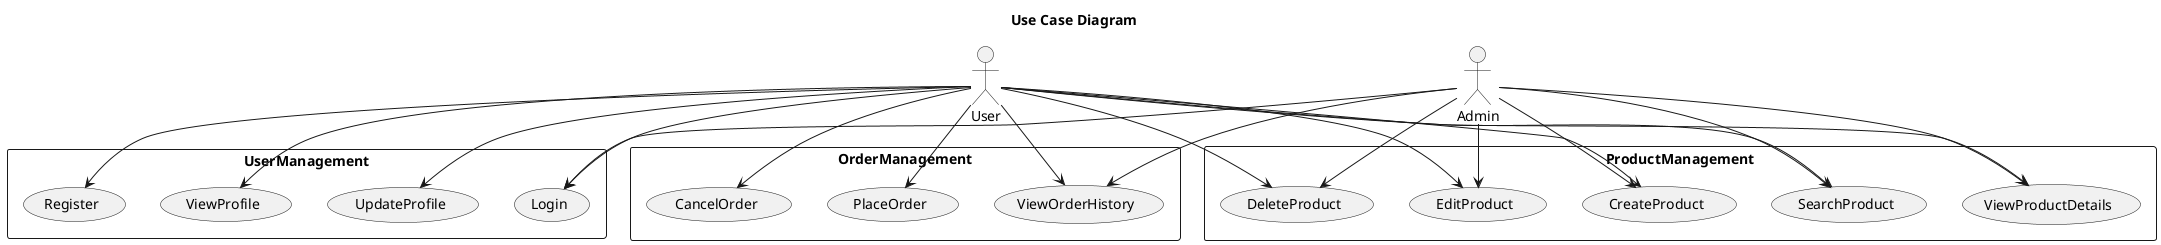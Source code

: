 @startuml
title Use Case Diagram

actor User
actor Admin

rectangle "UserManagement" {
  usecase "Register"
  usecase "Login"
  usecase "ViewProfile"
  usecase "UpdateProfile"
}

rectangle "ProductManagement" {
  usecase "CreateProduct"
  usecase "EditProduct"
  usecase "DeleteProduct"
  usecase "ViewProductDetails"
  usecase "SearchProduct"
}

rectangle "OrderManagement" {
  usecase "PlaceOrder"
  usecase "CancelOrder"
  usecase "ViewOrderHistory"
}

User --> Register
User --> Login
User --> ViewProfile
User --> UpdateProfile
User --> CreateProduct
User --> EditProduct
User --> DeleteProduct
User --> ViewProductDetails
User --> SearchProduct
User --> PlaceOrder
User --> CancelOrder
User --> ViewOrderHistory

Admin --> Login
Admin --> CreateProduct
Admin --> EditProduct
Admin --> DeleteProduct
Admin --> ViewProductDetails
Admin --> SearchProduct
Admin --> ViewOrderHistory

@enduml
